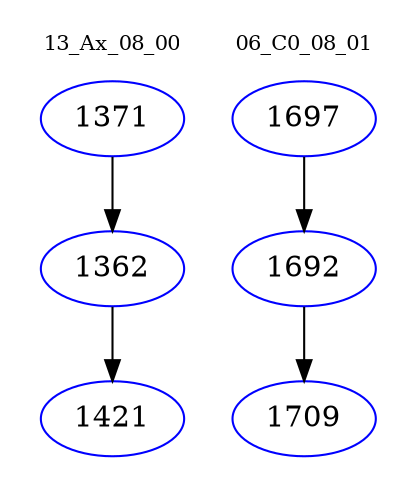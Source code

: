 digraph{
subgraph cluster_0 {
color = white
label = "13_Ax_08_00";
fontsize=10;
T0_1371 [label="1371", color="blue"]
T0_1371 -> T0_1362 [color="black"]
T0_1362 [label="1362", color="blue"]
T0_1362 -> T0_1421 [color="black"]
T0_1421 [label="1421", color="blue"]
}
subgraph cluster_1 {
color = white
label = "06_C0_08_01";
fontsize=10;
T1_1697 [label="1697", color="blue"]
T1_1697 -> T1_1692 [color="black"]
T1_1692 [label="1692", color="blue"]
T1_1692 -> T1_1709 [color="black"]
T1_1709 [label="1709", color="blue"]
}
}
